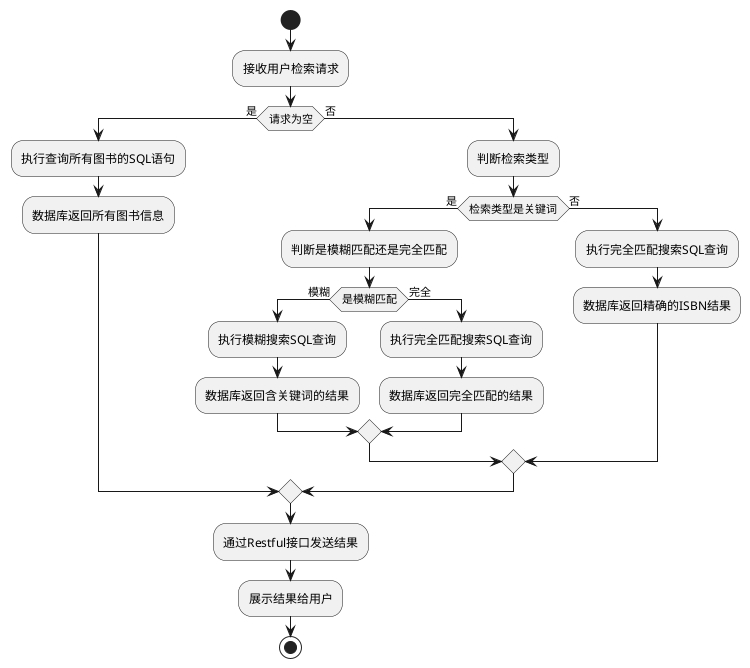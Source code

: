 @startuml
start
:接收用户检索请求;

if (请求为空) then (是)
  :执行查询所有图书的SQL语句;
  :数据库返回所有图书信息;
else (否)
  :判断检索类型;
  if (检索类型是关键词) then (是)
    :判断是模糊匹配还是完全匹配;
    if (是模糊匹配) then (模糊)
      :执行模糊搜索SQL查询;
      :数据库返回含关键词的结果;
    else (完全)
      :执行完全匹配搜索SQL查询;
      :数据库返回完全匹配的结果;
    endif
  else (否)
    :执行完全匹配搜索SQL查询;
    :数据库返回精确的ISBN结果;
  endif
endif

:通过Restful接口发送结果;
:展示结果给用户;
stop
@enduml
